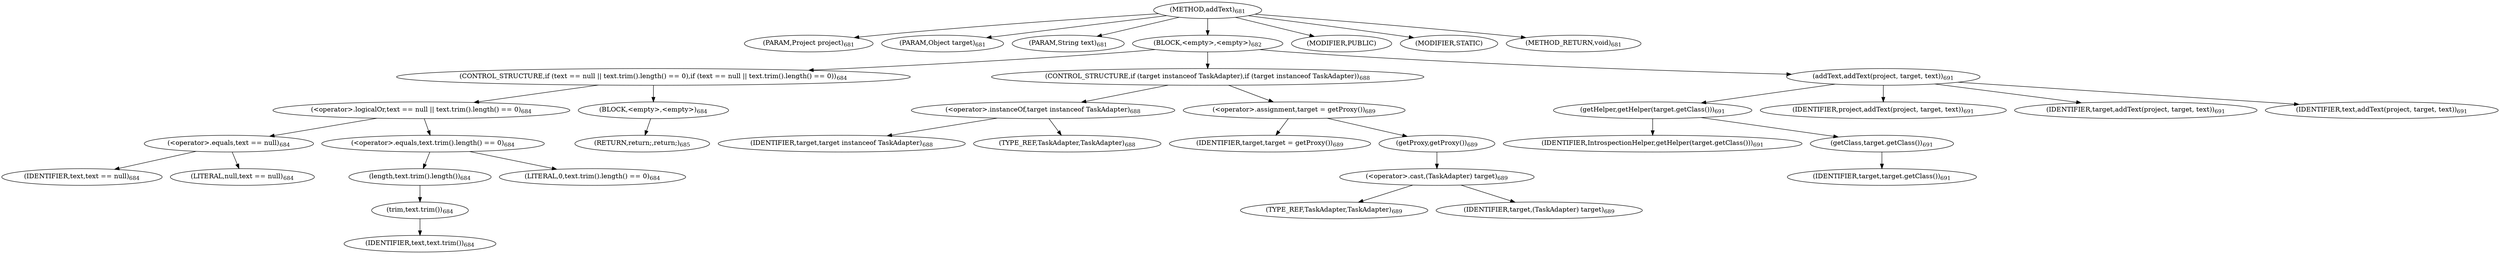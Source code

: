 digraph "addText" {  
"2303" [label = <(METHOD,addText)<SUB>681</SUB>> ]
"2304" [label = <(PARAM,Project project)<SUB>681</SUB>> ]
"2305" [label = <(PARAM,Object target)<SUB>681</SUB>> ]
"2306" [label = <(PARAM,String text)<SUB>681</SUB>> ]
"2307" [label = <(BLOCK,&lt;empty&gt;,&lt;empty&gt;)<SUB>682</SUB>> ]
"2308" [label = <(CONTROL_STRUCTURE,if (text == null || text.trim().length() == 0),if (text == null || text.trim().length() == 0))<SUB>684</SUB>> ]
"2309" [label = <(&lt;operator&gt;.logicalOr,text == null || text.trim().length() == 0)<SUB>684</SUB>> ]
"2310" [label = <(&lt;operator&gt;.equals,text == null)<SUB>684</SUB>> ]
"2311" [label = <(IDENTIFIER,text,text == null)<SUB>684</SUB>> ]
"2312" [label = <(LITERAL,null,text == null)<SUB>684</SUB>> ]
"2313" [label = <(&lt;operator&gt;.equals,text.trim().length() == 0)<SUB>684</SUB>> ]
"2314" [label = <(length,text.trim().length())<SUB>684</SUB>> ]
"2315" [label = <(trim,text.trim())<SUB>684</SUB>> ]
"2316" [label = <(IDENTIFIER,text,text.trim())<SUB>684</SUB>> ]
"2317" [label = <(LITERAL,0,text.trim().length() == 0)<SUB>684</SUB>> ]
"2318" [label = <(BLOCK,&lt;empty&gt;,&lt;empty&gt;)<SUB>684</SUB>> ]
"2319" [label = <(RETURN,return;,return;)<SUB>685</SUB>> ]
"2320" [label = <(CONTROL_STRUCTURE,if (target instanceof TaskAdapter),if (target instanceof TaskAdapter))<SUB>688</SUB>> ]
"2321" [label = <(&lt;operator&gt;.instanceOf,target instanceof TaskAdapter)<SUB>688</SUB>> ]
"2322" [label = <(IDENTIFIER,target,target instanceof TaskAdapter)<SUB>688</SUB>> ]
"2323" [label = <(TYPE_REF,TaskAdapter,TaskAdapter)<SUB>688</SUB>> ]
"2324" [label = <(&lt;operator&gt;.assignment,target = getProxy())<SUB>689</SUB>> ]
"2325" [label = <(IDENTIFIER,target,target = getProxy())<SUB>689</SUB>> ]
"2326" [label = <(getProxy,getProxy())<SUB>689</SUB>> ]
"2327" [label = <(&lt;operator&gt;.cast,(TaskAdapter) target)<SUB>689</SUB>> ]
"2328" [label = <(TYPE_REF,TaskAdapter,TaskAdapter)<SUB>689</SUB>> ]
"2329" [label = <(IDENTIFIER,target,(TaskAdapter) target)<SUB>689</SUB>> ]
"2330" [label = <(addText,addText(project, target, text))<SUB>691</SUB>> ]
"2331" [label = <(getHelper,getHelper(target.getClass()))<SUB>691</SUB>> ]
"2332" [label = <(IDENTIFIER,IntrospectionHelper,getHelper(target.getClass()))<SUB>691</SUB>> ]
"2333" [label = <(getClass,target.getClass())<SUB>691</SUB>> ]
"2334" [label = <(IDENTIFIER,target,target.getClass())<SUB>691</SUB>> ]
"2335" [label = <(IDENTIFIER,project,addText(project, target, text))<SUB>691</SUB>> ]
"2336" [label = <(IDENTIFIER,target,addText(project, target, text))<SUB>691</SUB>> ]
"2337" [label = <(IDENTIFIER,text,addText(project, target, text))<SUB>691</SUB>> ]
"2338" [label = <(MODIFIER,PUBLIC)> ]
"2339" [label = <(MODIFIER,STATIC)> ]
"2340" [label = <(METHOD_RETURN,void)<SUB>681</SUB>> ]
  "2303" -> "2304" 
  "2303" -> "2305" 
  "2303" -> "2306" 
  "2303" -> "2307" 
  "2303" -> "2338" 
  "2303" -> "2339" 
  "2303" -> "2340" 
  "2307" -> "2308" 
  "2307" -> "2320" 
  "2307" -> "2330" 
  "2308" -> "2309" 
  "2308" -> "2318" 
  "2309" -> "2310" 
  "2309" -> "2313" 
  "2310" -> "2311" 
  "2310" -> "2312" 
  "2313" -> "2314" 
  "2313" -> "2317" 
  "2314" -> "2315" 
  "2315" -> "2316" 
  "2318" -> "2319" 
  "2320" -> "2321" 
  "2320" -> "2324" 
  "2321" -> "2322" 
  "2321" -> "2323" 
  "2324" -> "2325" 
  "2324" -> "2326" 
  "2326" -> "2327" 
  "2327" -> "2328" 
  "2327" -> "2329" 
  "2330" -> "2331" 
  "2330" -> "2335" 
  "2330" -> "2336" 
  "2330" -> "2337" 
  "2331" -> "2332" 
  "2331" -> "2333" 
  "2333" -> "2334" 
}
